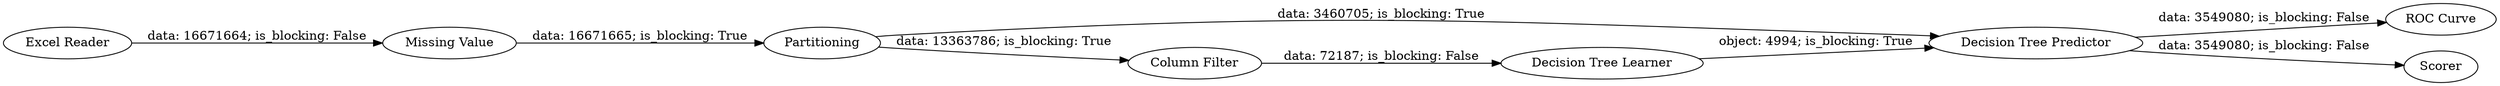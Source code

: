 digraph {
	"-9087634377426235118_5" [label="Decision Tree Predictor"]
	"-9087634377426235118_2" [label=Partitioning]
	"-9087634377426235118_8" [label="Missing Value"]
	"-9087634377426235118_4" [label="Column Filter"]
	"-9087634377426235118_3" [label="Decision Tree Learner"]
	"-9087634377426235118_1" [label="Excel Reader"]
	"-9087634377426235118_7" [label="ROC Curve"]
	"-9087634377426235118_6" [label=Scorer]
	"-9087634377426235118_8" -> "-9087634377426235118_2" [label="data: 16671665; is_blocking: True"]
	"-9087634377426235118_4" -> "-9087634377426235118_3" [label="data: 72187; is_blocking: False"]
	"-9087634377426235118_2" -> "-9087634377426235118_5" [label="data: 3460705; is_blocking: True"]
	"-9087634377426235118_1" -> "-9087634377426235118_8" [label="data: 16671664; is_blocking: False"]
	"-9087634377426235118_3" -> "-9087634377426235118_5" [label="object: 4994; is_blocking: True"]
	"-9087634377426235118_2" -> "-9087634377426235118_4" [label="data: 13363786; is_blocking: True"]
	"-9087634377426235118_5" -> "-9087634377426235118_7" [label="data: 3549080; is_blocking: False"]
	"-9087634377426235118_5" -> "-9087634377426235118_6" [label="data: 3549080; is_blocking: False"]
	rankdir=LR
}
